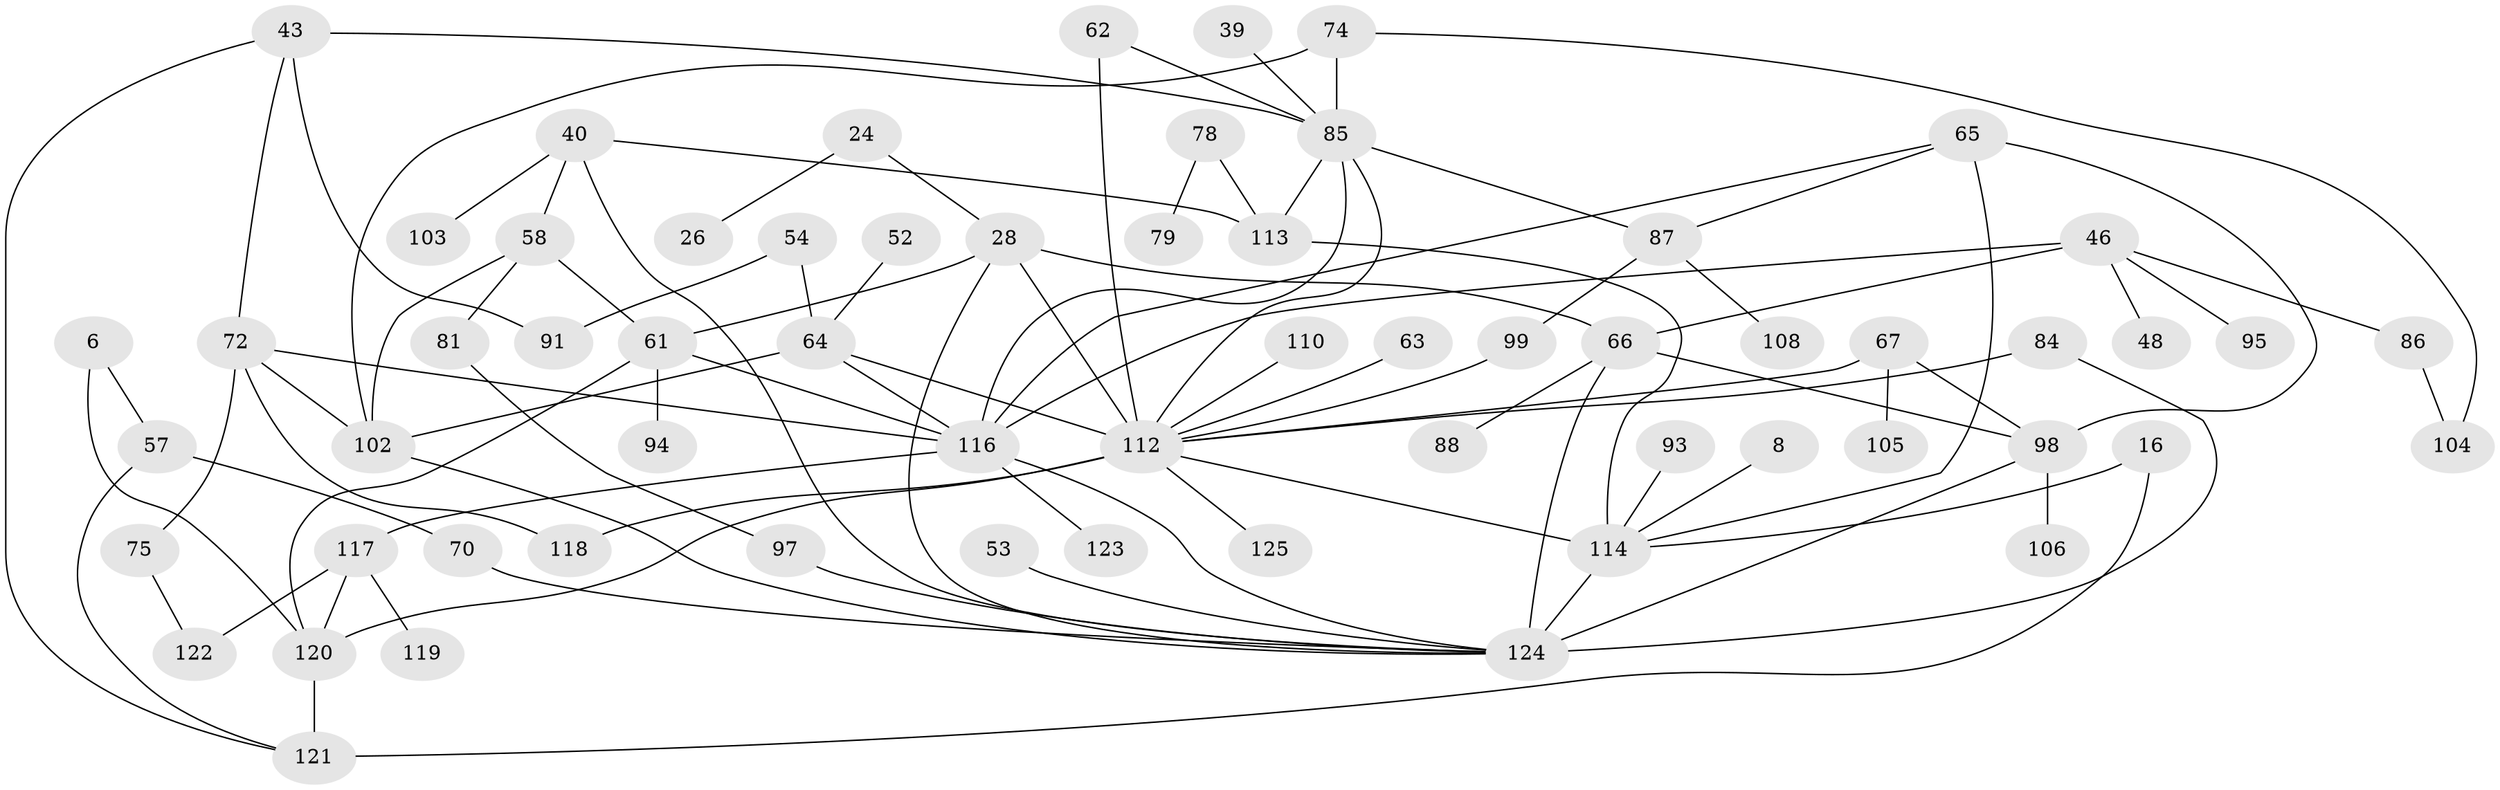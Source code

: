 // original degree distribution, {8: 0.008, 9: 0.008, 7: 0.024, 5: 0.08, 2: 0.32, 6: 0.04, 1: 0.2, 4: 0.072, 3: 0.248}
// Generated by graph-tools (version 1.1) at 2025/42/03/09/25 04:42:19]
// undirected, 62 vertices, 94 edges
graph export_dot {
graph [start="1"]
  node [color=gray90,style=filled];
  6;
  8;
  16;
  24;
  26;
  28 [super="+13"];
  39;
  40 [super="+19+22"];
  43;
  46;
  48;
  52 [super="+21"];
  53;
  54;
  57 [super="+34"];
  58 [super="+25"];
  61 [super="+15+41"];
  62;
  63;
  64 [super="+3+11"];
  65 [super="+29+45"];
  66 [super="+30"];
  67 [super="+49"];
  70;
  72;
  74;
  75;
  78;
  79;
  81;
  84 [super="+31"];
  85 [super="+5+83+56"];
  86;
  87 [super="+32"];
  88;
  91;
  93;
  94;
  95;
  97;
  98 [super="+68+92"];
  99;
  102 [super="+37+76+60+55"];
  103;
  104;
  105;
  106;
  108;
  110;
  112 [super="+50+71"];
  113 [super="+9"];
  114 [super="+12+17+73"];
  116 [super="+80+59+100"];
  117 [super="+111+107+42"];
  118 [super="+101"];
  119;
  120 [super="+4"];
  121;
  122;
  123;
  124 [super="+89+109+115+96"];
  125;
  6 -- 57;
  6 -- 120;
  8 -- 114;
  16 -- 121;
  16 -- 114;
  24 -- 26;
  24 -- 28;
  28 -- 112 [weight=2];
  28 -- 66 [weight=2];
  28 -- 61;
  28 -- 124;
  39 -- 85;
  40 -- 103;
  40 -- 113;
  40 -- 58;
  40 -- 124;
  43 -- 72;
  43 -- 91;
  43 -- 121;
  43 -- 85;
  46 -- 48;
  46 -- 66 [weight=2];
  46 -- 86;
  46 -- 95;
  46 -- 116;
  52 -- 64;
  53 -- 124;
  54 -- 91;
  54 -- 64;
  57 -- 121;
  57 -- 70 [weight=2];
  58 -- 81;
  58 -- 61;
  58 -- 102;
  61 -- 120;
  61 -- 116;
  61 -- 94;
  62 -- 85;
  62 -- 112;
  63 -- 112;
  64 -- 116 [weight=4];
  64 -- 112 [weight=2];
  64 -- 102;
  65 -- 114 [weight=2];
  65 -- 98;
  65 -- 116;
  65 -- 87;
  66 -- 88;
  66 -- 98;
  66 -- 124;
  67 -- 105;
  67 -- 112 [weight=2];
  67 -- 98;
  70 -- 124;
  72 -- 75;
  72 -- 102;
  72 -- 116;
  72 -- 118;
  74 -- 104;
  74 -- 85 [weight=3];
  74 -- 102;
  75 -- 122;
  78 -- 79;
  78 -- 113;
  81 -- 97;
  84 -- 112;
  84 -- 124;
  85 -- 112;
  85 -- 113;
  85 -- 116;
  85 -- 87;
  86 -- 104;
  87 -- 108;
  87 -- 99;
  93 -- 114;
  97 -- 124;
  98 -- 106;
  98 -- 124;
  99 -- 112;
  102 -- 124;
  110 -- 112;
  112 -- 120 [weight=3];
  112 -- 125;
  112 -- 114;
  112 -- 118;
  113 -- 114;
  114 -- 124 [weight=5];
  116 -- 124;
  116 -- 123;
  116 -- 117;
  117 -- 119;
  117 -- 120;
  117 -- 122;
  120 -- 121 [weight=2];
}

